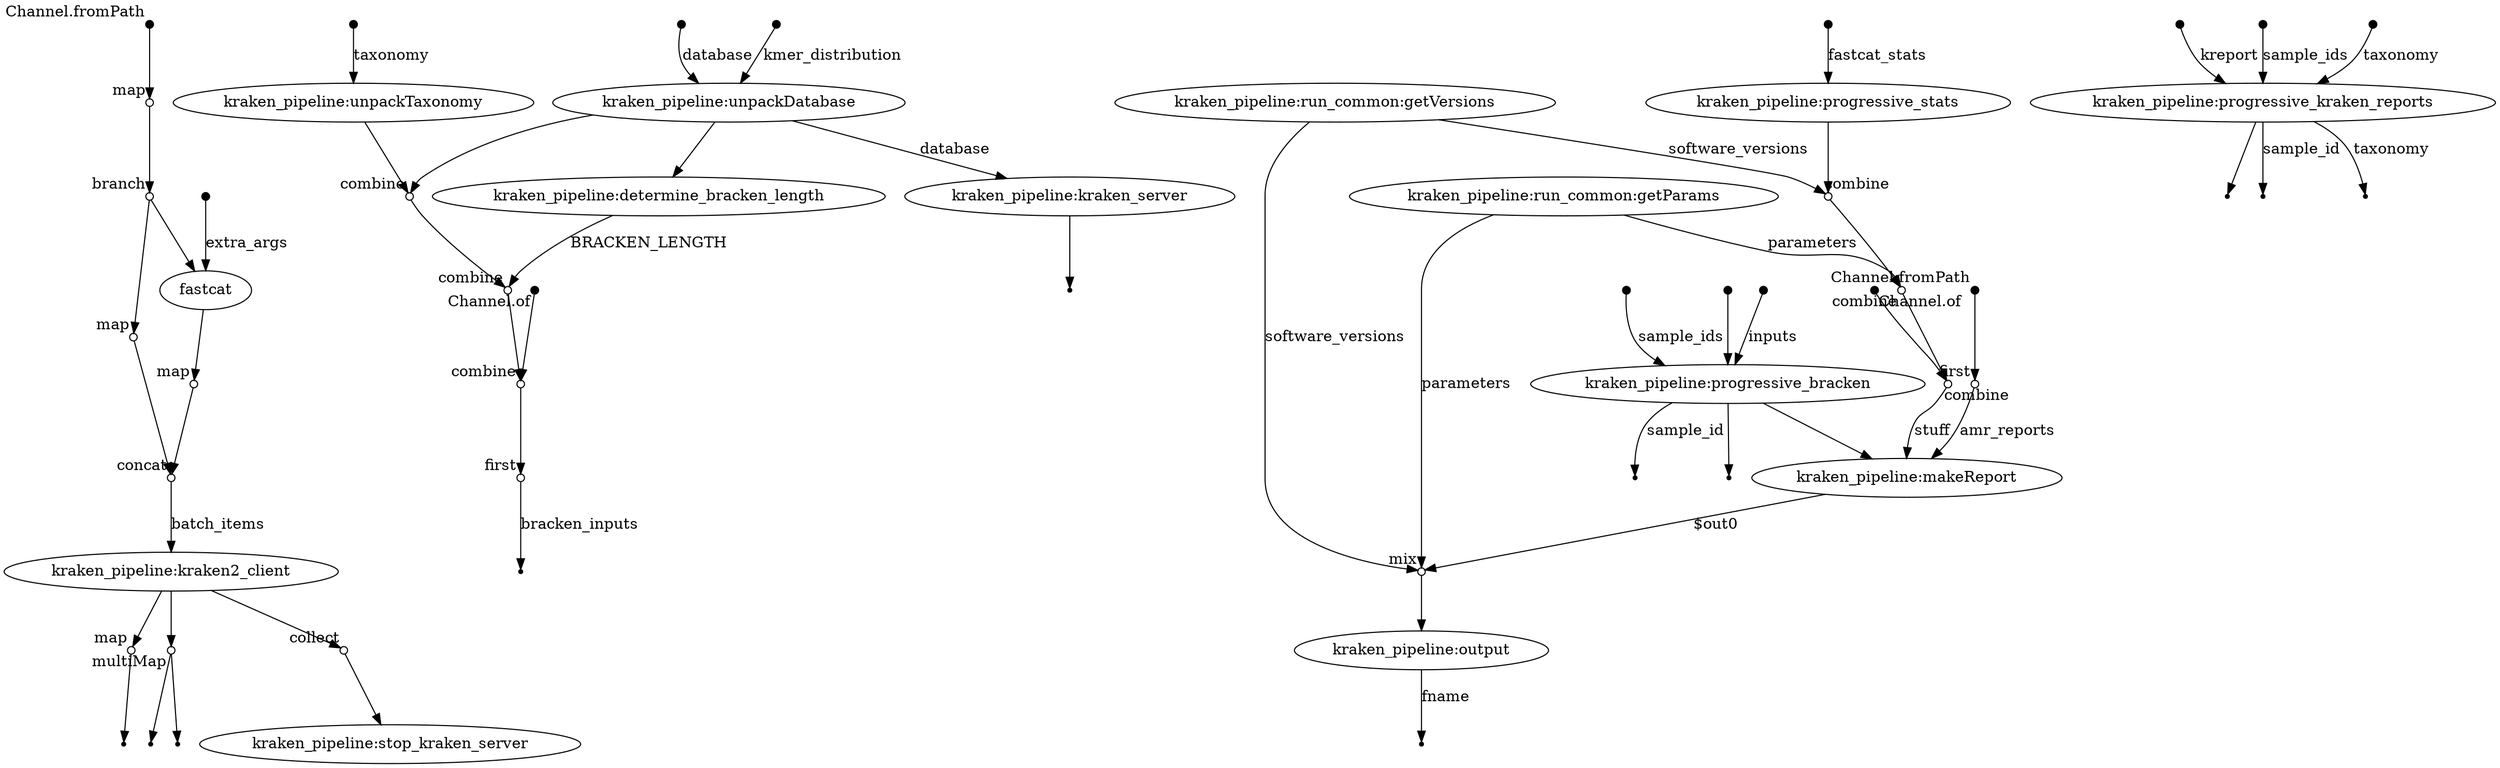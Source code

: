 digraph "pipeline" {
p0 [shape=point,label="",fixedsize=true,width=0.1,xlabel="Channel.fromPath"];
p1 [shape=circle,label="",fixedsize=true,width=0.1,xlabel="map"];
p0 -> p1;

p1 [shape=circle,label="",fixedsize=true,width=0.1,xlabel="map"];
p2 [shape=circle,label="",fixedsize=true,width=0.1,xlabel="branch"];
p1 -> p2;

p2 [shape=circle,label="",fixedsize=true,width=0.1,xlabel="branch"];
p6 [shape=circle,label="",fixedsize=true,width=0.1,xlabel="map"];
p2 -> p6;

p2 [shape=circle,label="",fixedsize=true,width=0.1,xlabel="branch"];
p4 [label="fastcat"];
p2 -> p4;

p3 [shape=point,label="",fixedsize=true,width=0.1];
p4 [label="fastcat"];
p3 -> p4 [label="extra_args"];

p4 [label="fastcat"];
p5 [shape=circle,label="",fixedsize=true,width=0.1,xlabel="map"];
p4 -> p5;

p5 [shape=circle,label="",fixedsize=true,width=0.1,xlabel="map"];
p7 [shape=circle,label="",fixedsize=true,width=0.1,xlabel="concat"];
p5 -> p7;

p6 [shape=circle,label="",fixedsize=true,width=0.1,xlabel="map"];
p7 [shape=circle,label="",fixedsize=true,width=0.1,xlabel="concat"];
p6 -> p7;

p7 [shape=circle,label="",fixedsize=true,width=0.1,xlabel="concat"];
p16 [label="kraken_pipeline:kraken2_client"];
p7 -> p16 [label="batch_items"];

p8 [shape=point,label="",fixedsize=true,width=0.1];
p9 [label="kraken_pipeline:unpackTaxonomy"];
p8 -> p9 [label="taxonomy"];

p9 [label="kraken_pipeline:unpackTaxonomy"];
p31 [shape=circle,label="",fixedsize=true,width=0.1,xlabel="combine"];
p9 -> p31;

p10 [shape=point,label="",fixedsize=true,width=0.1];
p12 [label="kraken_pipeline:unpackDatabase"];
p10 -> p12 [label="database"];

p11 [shape=point,label="",fixedsize=true,width=0.1];
p12 [label="kraken_pipeline:unpackDatabase"];
p11 -> p12 [label="kmer_distribution"];

p12 [label="kraken_pipeline:unpackDatabase"];
p13 [label="kraken_pipeline:determine_bracken_length"];
p12 -> p13;

p13 [label="kraken_pipeline:determine_bracken_length"];
p32 [shape=circle,label="",fixedsize=true,width=0.1,xlabel="combine"];
p13 -> p32 [label="BRACKEN_LENGTH"];

p12 [label="kraken_pipeline:unpackDatabase"];
p14 [label="kraken_pipeline:kraken_server"];
p12 -> p14 [label="database"];

p14 [label="kraken_pipeline:kraken_server"];
p15 [shape=point];
p14 -> p15;

p16 [label="kraken_pipeline:kraken2_client"];
p17 [shape=circle,label="",fixedsize=true,width=0.1,xlabel="map"];
p16 -> p17;

p17 [shape=circle,label="",fixedsize=true,width=0.1,xlabel="map"];
p18 [shape=point];
p17 -> p18;

p19 [shape=point,label="",fixedsize=true,width=0.1];
p20 [label="kraken_pipeline:progressive_stats"];
p19 -> p20 [label="fastcat_stats"];

p20 [label="kraken_pipeline:progressive_stats"];
p47 [shape=circle,label="",fixedsize=true,width=0.1,xlabel="combine"];
p20 -> p47;

p16 [label="kraken_pipeline:kraken2_client"];
p21 [shape=circle,label="",fixedsize=true,width=0.1,xlabel="multiMap"];
p16 -> p21;

p21 [shape=circle,label="",fixedsize=true,width=0.1,xlabel="multiMap"];
p23 [shape=point];
p21 -> p23;

p21 [shape=circle,label="",fixedsize=true,width=0.1,xlabel="multiMap"];
p22 [shape=point];
p21 -> p22;

p24 [shape=point,label="",fixedsize=true,width=0.1];
p27 [label="kraken_pipeline:progressive_kraken_reports"];
p24 -> p27 [label="kreport"];

p25 [shape=point,label="",fixedsize=true,width=0.1];
p27 [label="kraken_pipeline:progressive_kraken_reports"];
p25 -> p27 [label="sample_ids"];

p26 [shape=point,label="",fixedsize=true,width=0.1];
p27 [label="kraken_pipeline:progressive_kraken_reports"];
p26 -> p27 [label="taxonomy"];

p27 [label="kraken_pipeline:progressive_kraken_reports"];
p30 [shape=point];
p27 -> p30;

p27 [label="kraken_pipeline:progressive_kraken_reports"];
p29 [shape=point];
p27 -> p29 [label="sample_id"];

p27 [label="kraken_pipeline:progressive_kraken_reports"];
p28 [shape=point];
p27 -> p28 [label="taxonomy"];

p12 [label="kraken_pipeline:unpackDatabase"];
p31 [shape=circle,label="",fixedsize=true,width=0.1,xlabel="combine"];
p12 -> p31;

p31 [shape=circle,label="",fixedsize=true,width=0.1,xlabel="combine"];
p32 [shape=circle,label="",fixedsize=true,width=0.1,xlabel="combine"];
p31 -> p32;

p32 [shape=circle,label="",fixedsize=true,width=0.1,xlabel="combine"];
p34 [shape=circle,label="",fixedsize=true,width=0.1,xlabel="combine"];
p32 -> p34;

p33 [shape=point,label="",fixedsize=true,width=0.1,xlabel="Channel.of"];
p34 [shape=circle,label="",fixedsize=true,width=0.1,xlabel="combine"];
p33 -> p34;

p34 [shape=circle,label="",fixedsize=true,width=0.1,xlabel="combine"];
p35 [shape=circle,label="",fixedsize=true,width=0.1,xlabel="first"];
p34 -> p35;

p35 [shape=circle,label="",fixedsize=true,width=0.1,xlabel="first"];
p36 [shape=point];
p35 -> p36 [label="bracken_inputs"];

p37 [shape=point,label="",fixedsize=true,width=0.1];
p40 [label="kraken_pipeline:progressive_bracken"];
p37 -> p40 [label="inputs"];

p38 [shape=point,label="",fixedsize=true,width=0.1];
p40 [label="kraken_pipeline:progressive_bracken"];
p38 -> p40 [label="sample_ids"];

p39 [shape=point,label="",fixedsize=true,width=0.1];
p40 [label="kraken_pipeline:progressive_bracken"];
p39 -> p40;

p40 [label="kraken_pipeline:progressive_bracken"];
p51 [label="kraken_pipeline:makeReport"];
p40 -> p51;

p40 [label="kraken_pipeline:progressive_bracken"];
p42 [shape=point];
p40 -> p42 [label="sample_id"];

p40 [label="kraken_pipeline:progressive_bracken"];
p41 [shape=point];
p40 -> p41;

p43 [shape=point,label="",fixedsize=true,width=0.1,xlabel="Channel.fromPath"];
p44 [shape=circle,label="",fixedsize=true,width=0.1,xlabel="first"];
p43 -> p44;

p44 [shape=circle,label="",fixedsize=true,width=0.1,xlabel="first"];
p51 [label="kraken_pipeline:makeReport"];
p44 -> p51 [label="amr_reports"];

p45 [label="kraken_pipeline:run_common:getVersions"];
p47 [shape=circle,label="",fixedsize=true,width=0.1,xlabel="combine"];
p45 -> p47 [label="software_versions"];

p46 [label="kraken_pipeline:run_common:getParams"];
p48 [shape=circle,label="",fixedsize=true,width=0.1,xlabel="combine"];
p46 -> p48 [label="parameters"];

p47 [shape=circle,label="",fixedsize=true,width=0.1,xlabel="combine"];
p48 [shape=circle,label="",fixedsize=true,width=0.1,xlabel="combine"];
p47 -> p48;

p48 [shape=circle,label="",fixedsize=true,width=0.1,xlabel="combine"];
p50 [shape=circle,label="",fixedsize=true,width=0.1,xlabel="combine"];
p48 -> p50;

p49 [shape=point,label="",fixedsize=true,width=0.1,xlabel="Channel.of"];
p50 [shape=circle,label="",fixedsize=true,width=0.1,xlabel="combine"];
p49 -> p50;

p50 [shape=circle,label="",fixedsize=true,width=0.1,xlabel="combine"];
p51 [label="kraken_pipeline:makeReport"];
p50 -> p51 [label="stuff"];

p51 [label="kraken_pipeline:makeReport"];
p52 [shape=circle,label="",fixedsize=true,width=0.1,xlabel="mix"];
p51 -> p52 [label="$out0"];

p45 [label="kraken_pipeline:run_common:getVersions"];
p52 [shape=circle,label="",fixedsize=true,width=0.1,xlabel="mix"];
p45 -> p52 [label="software_versions"];

p46 [label="kraken_pipeline:run_common:getParams"];
p52 [shape=circle,label="",fixedsize=true,width=0.1,xlabel="mix"];
p46 -> p52 [label="parameters"];

p52 [shape=circle,label="",fixedsize=true,width=0.1,xlabel="mix"];
p53 [label="kraken_pipeline:output"];
p52 -> p53;

p53 [label="kraken_pipeline:output"];
p54 [shape=point];
p53 -> p54 [label="fname"];

p16 [label="kraken_pipeline:kraken2_client"];
p55 [shape=circle,label="",fixedsize=true,width=0.1,xlabel="collect"];
p16 -> p55;

p55 [shape=circle,label="",fixedsize=true,width=0.1,xlabel="collect"];
p56 [label="kraken_pipeline:stop_kraken_server"];
p55 -> p56;

}
